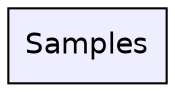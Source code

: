 digraph "Samples" {
  compound=true
  node [ fontsize="14", fontname="Helvetica"];
  edge [ labelfontsize="14", labelfontname="Helvetica"];
  dir_24e107d8aaaa0f0fb9ce89773de45c08 [shape=box, label="Samples", style="filled", fillcolor="#eeeeff", pencolor="black", URL="dir_24e107d8aaaa0f0fb9ce89773de45c08.html"];
}
